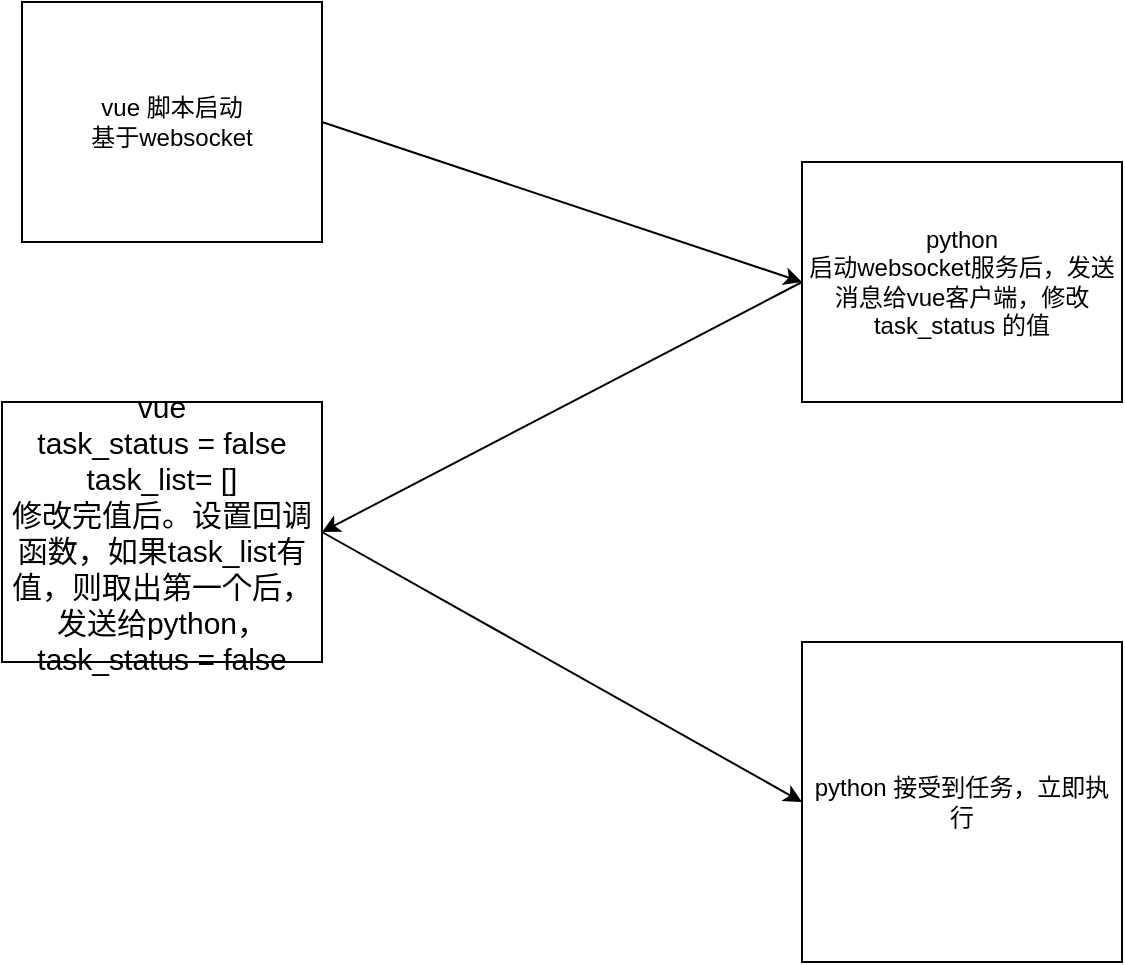 <mxfile>
    <diagram id="eJ22M-t6JdRSPOQejAwe" name="第 1 页">
        <mxGraphModel dx="1083" dy="819" grid="1" gridSize="10" guides="1" tooltips="1" connect="1" arrows="1" fold="1" page="1" pageScale="1" pageWidth="827" pageHeight="1169" math="0" shadow="0">
            <root>
                <mxCell id="0"/>
                <mxCell id="1" parent="0"/>
                <mxCell id="3" value="&lt;font style=&quot;font-size: 15px;&quot;&gt;vue&lt;br&gt;task_status = false&lt;br&gt;task_list= []&lt;br&gt;修改完值后。设置回调函数，如果task_list有值，则取出第一个后，发送给python，task_status = false&lt;br&gt;&lt;/font&gt;" style="rounded=0;whiteSpace=wrap;html=1;" vertex="1" parent="1">
                    <mxGeometry x="40" y="240" width="160" height="130" as="geometry"/>
                </mxCell>
                <mxCell id="5" value="&lt;font style=&quot;font-size: 12px;&quot;&gt;python&lt;br&gt;启动websocket服务后，发送消息给vue客户端，修改task_status 的值&lt;br&gt;&lt;/font&gt;" style="rounded=0;whiteSpace=wrap;html=1;fontSize=10;" vertex="1" parent="1">
                    <mxGeometry x="440" y="120" width="160" height="120" as="geometry"/>
                </mxCell>
                <mxCell id="6" value="vue 脚本启动&lt;br&gt;基于websocket" style="rounded=0;whiteSpace=wrap;html=1;fontSize=12;" vertex="1" parent="1">
                    <mxGeometry x="50" y="40" width="150" height="120" as="geometry"/>
                </mxCell>
                <mxCell id="7" value="" style="endArrow=classic;html=1;fontSize=12;exitX=1;exitY=0.5;exitDx=0;exitDy=0;entryX=0;entryY=0.5;entryDx=0;entryDy=0;" edge="1" parent="1" source="6" target="5">
                    <mxGeometry width="50" height="50" relative="1" as="geometry">
                        <mxPoint x="450" y="390" as="sourcePoint"/>
                        <mxPoint x="500" y="340" as="targetPoint"/>
                    </mxGeometry>
                </mxCell>
                <mxCell id="10" value="" style="endArrow=classic;html=1;fontSize=12;entryX=1;entryY=0.5;entryDx=0;entryDy=0;exitX=0;exitY=0.5;exitDx=0;exitDy=0;" edge="1" parent="1" source="5" target="3">
                    <mxGeometry width="50" height="50" relative="1" as="geometry">
                        <mxPoint x="450" y="390" as="sourcePoint"/>
                        <mxPoint x="500" y="340" as="targetPoint"/>
                    </mxGeometry>
                </mxCell>
                <mxCell id="11" value="python 接受到任务，立即执行" style="whiteSpace=wrap;html=1;aspect=fixed;fontSize=12;" vertex="1" parent="1">
                    <mxGeometry x="440" y="360" width="160" height="160" as="geometry"/>
                </mxCell>
                <mxCell id="12" value="" style="endArrow=classic;html=1;fontSize=12;exitX=1;exitY=0.5;exitDx=0;exitDy=0;entryX=0;entryY=0.5;entryDx=0;entryDy=0;" edge="1" parent="1" source="3" target="11">
                    <mxGeometry width="50" height="50" relative="1" as="geometry">
                        <mxPoint x="450" y="470" as="sourcePoint"/>
                        <mxPoint x="500" y="420" as="targetPoint"/>
                    </mxGeometry>
                </mxCell>
            </root>
        </mxGraphModel>
    </diagram>
</mxfile>

